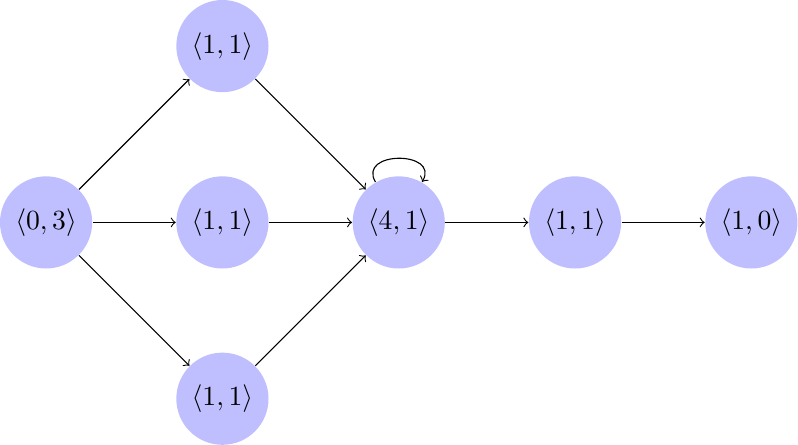 \documentclass[tikz]{standalone}
\usetikzlibrary{calc, positioning}
\providecommand{\tuple}[1]{\ensuremath{\left \langle #1 \right \rangle}}
\begin{document}
\begin{tikzpicture}[%
    every node/.style = {circle, fill=blue!25, minimum size=2em}]

    \node (0) at (0,0) {$\tuple{0,3}$};
    \foreach \Node/\Label [remember=\Node as \previous (initially 0)] in {%
        1/{1,1},
        2/{4,1},
        3/{1,1},
        4/{1,0}}
        {
        \node (\Node) [right=3em of \previous] {$\tuple{\Label}$};
        \draw[->] (\previous) to (\Node);
        }
    \node (a) [above=3em of 1] {$\tuple{1,1}$};
    \node (u) [below=3em of 1] {$\tuple{1,1}$};
    \foreach \Source/\Target in {0/a, 0/u, a/2, u/2}
        \draw[->] (\Source) to (\Target);

    \draw[->] (2) .. controls +(120:3em) and +(60:3em) .. (2);
\end{tikzpicture}
\end{document}

